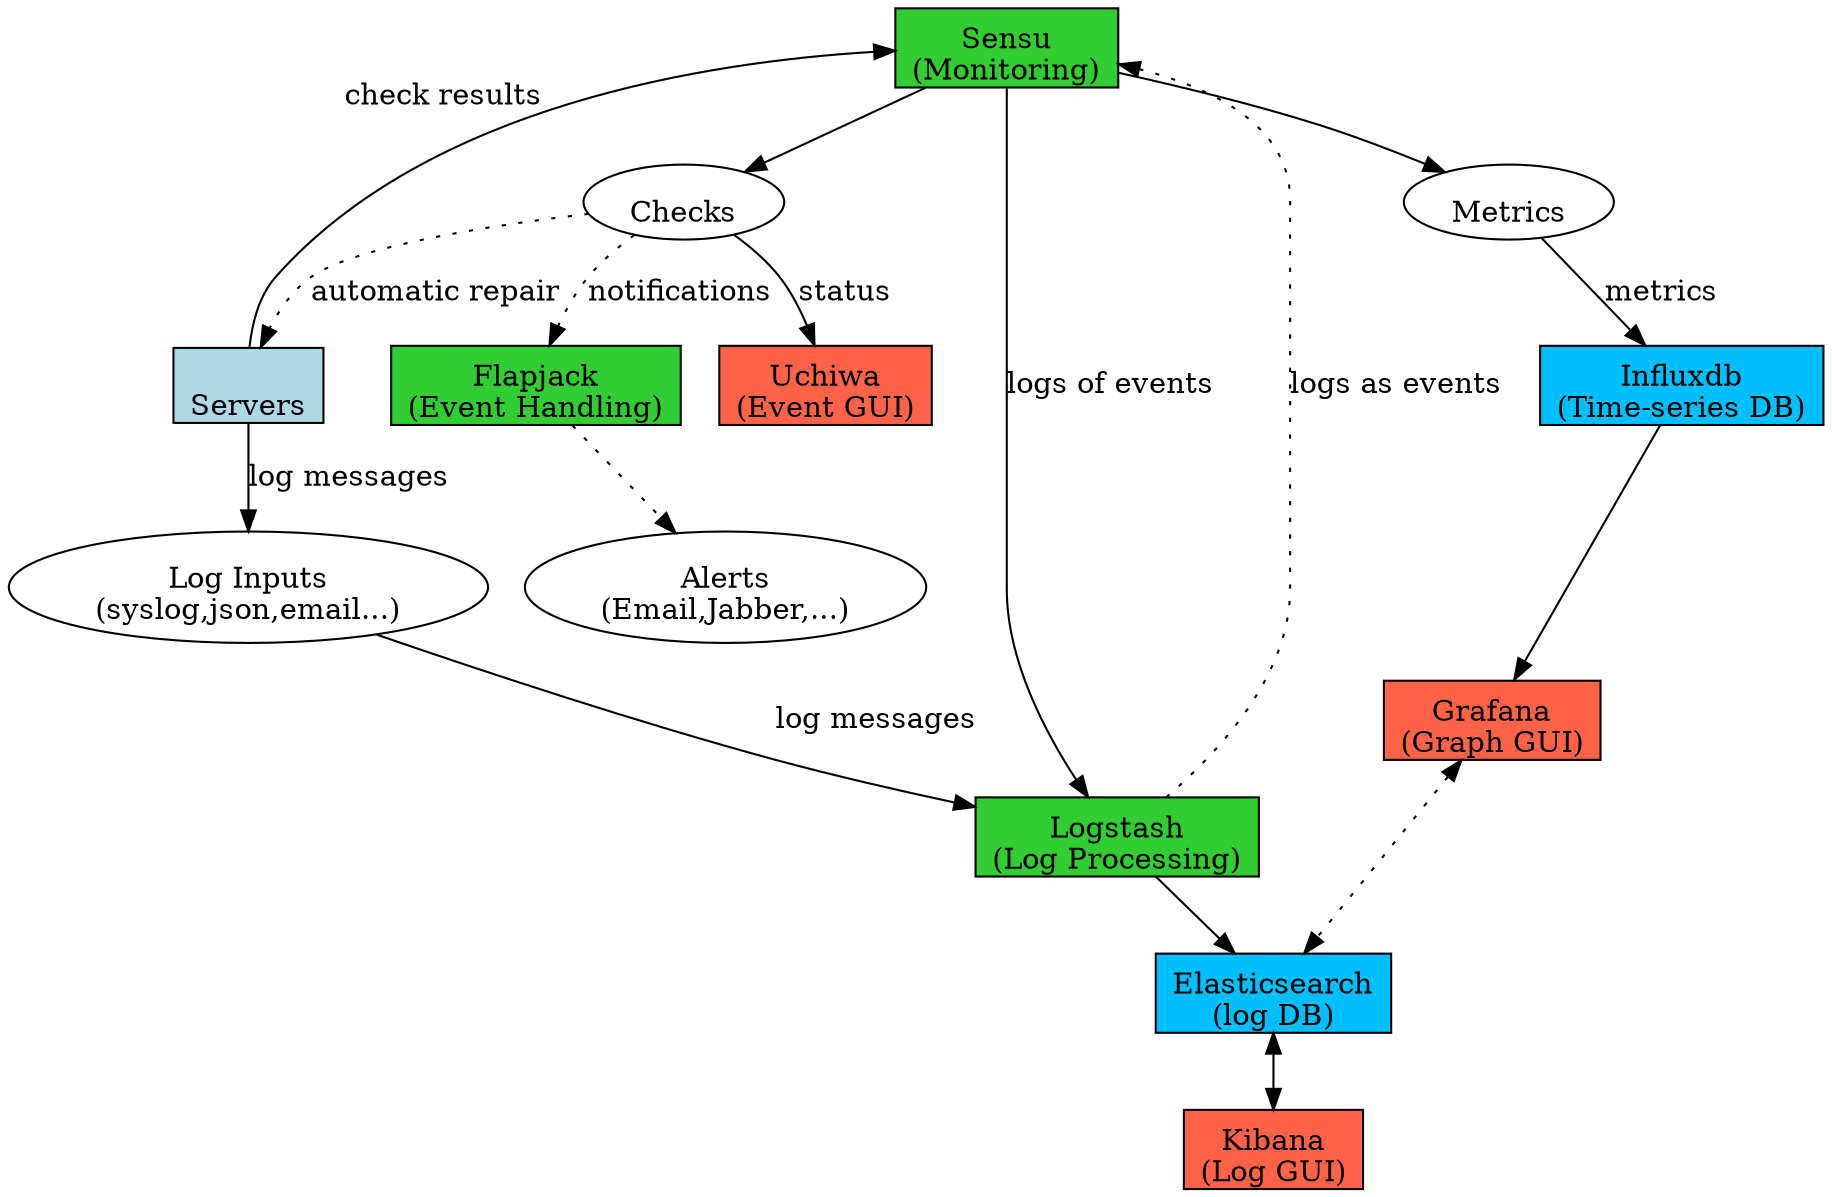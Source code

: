 digraph monitoring {
//Defaults
overlap=scale
splines=true
sep=0.5
compound=true
node [labelloc=b]

// Tools
subgraph tools {
Sensu [label="Sensu\n(Monitoring)", shape="rectangle",fillcolor="limegreen", style="filled"]
Logstash [label="Logstash\n(Log Processing)", shape="rectangle", fillcolor="limegreen", style="filled"]
Elasticsearch [label="Elasticsearch\n(log DB)", shape="rectangle", fillcolor="deepskyblue", style="filled"]
Kibana [label="Kibana\n(Log GUI)", shape="rectangle", fillcolor="tomato", style="filled"]
Grafana [label="Grafana\n(Graph GUI)", shape="rectangle", fillcolor="tomato", style="filled"]
Influxdb [label="Influxdb\n(Time-series DB)", shape="rectangle", fillcolor="deepskyblue", style="filled"]
Uchiwa [label="Uchiwa\n(Event GUI)", shape="rectangle",fillcolor="tomato", style="filled"]
}

//Sources
subgraph sources {
Servers [label="Servers", shape="rectangle", fillcolor="lightblue", style="filled"]
inputs [label="Log Inputs\n(syslog,json,email...)"]
Servers->inputs [label="log messages"]
Servers->Sensu [xlabel="check results"]
inputs->Logstash [label="log messages"]

}

// Notifications
subgraph notify {
// Notifications
Alerts [label="Alerts\n(Email,Jabber,...)"]
Flapjack [label="Flapjack\n(Event Handling)", shape="rectangle",fillcolor="limegreen", style="filled"]
Sensu->Checks
Sensu->Metrics
Sensu->Logstash [label="logs of events"]
Metrics->Influxdb [label="metrics"]
Checks->Flapjack [label="notifications", style="dotted"]
Flapjack->Alerts [style="dotted"]
Checks->Servers [label="automatic repair", style="dotted"]
}

// Processing
subgraph processing {
Logstash->Elasticsearch
Elasticsearch->Kibana [dir="both"]
Grafana->Elasticsearch [dir="both", style="dotted"]
Influxdb->Grafana
Logstash->Sensu [label="logs as events", style=dotted]
Checks->Uchiwa [label="status"]
}

} //digraph
